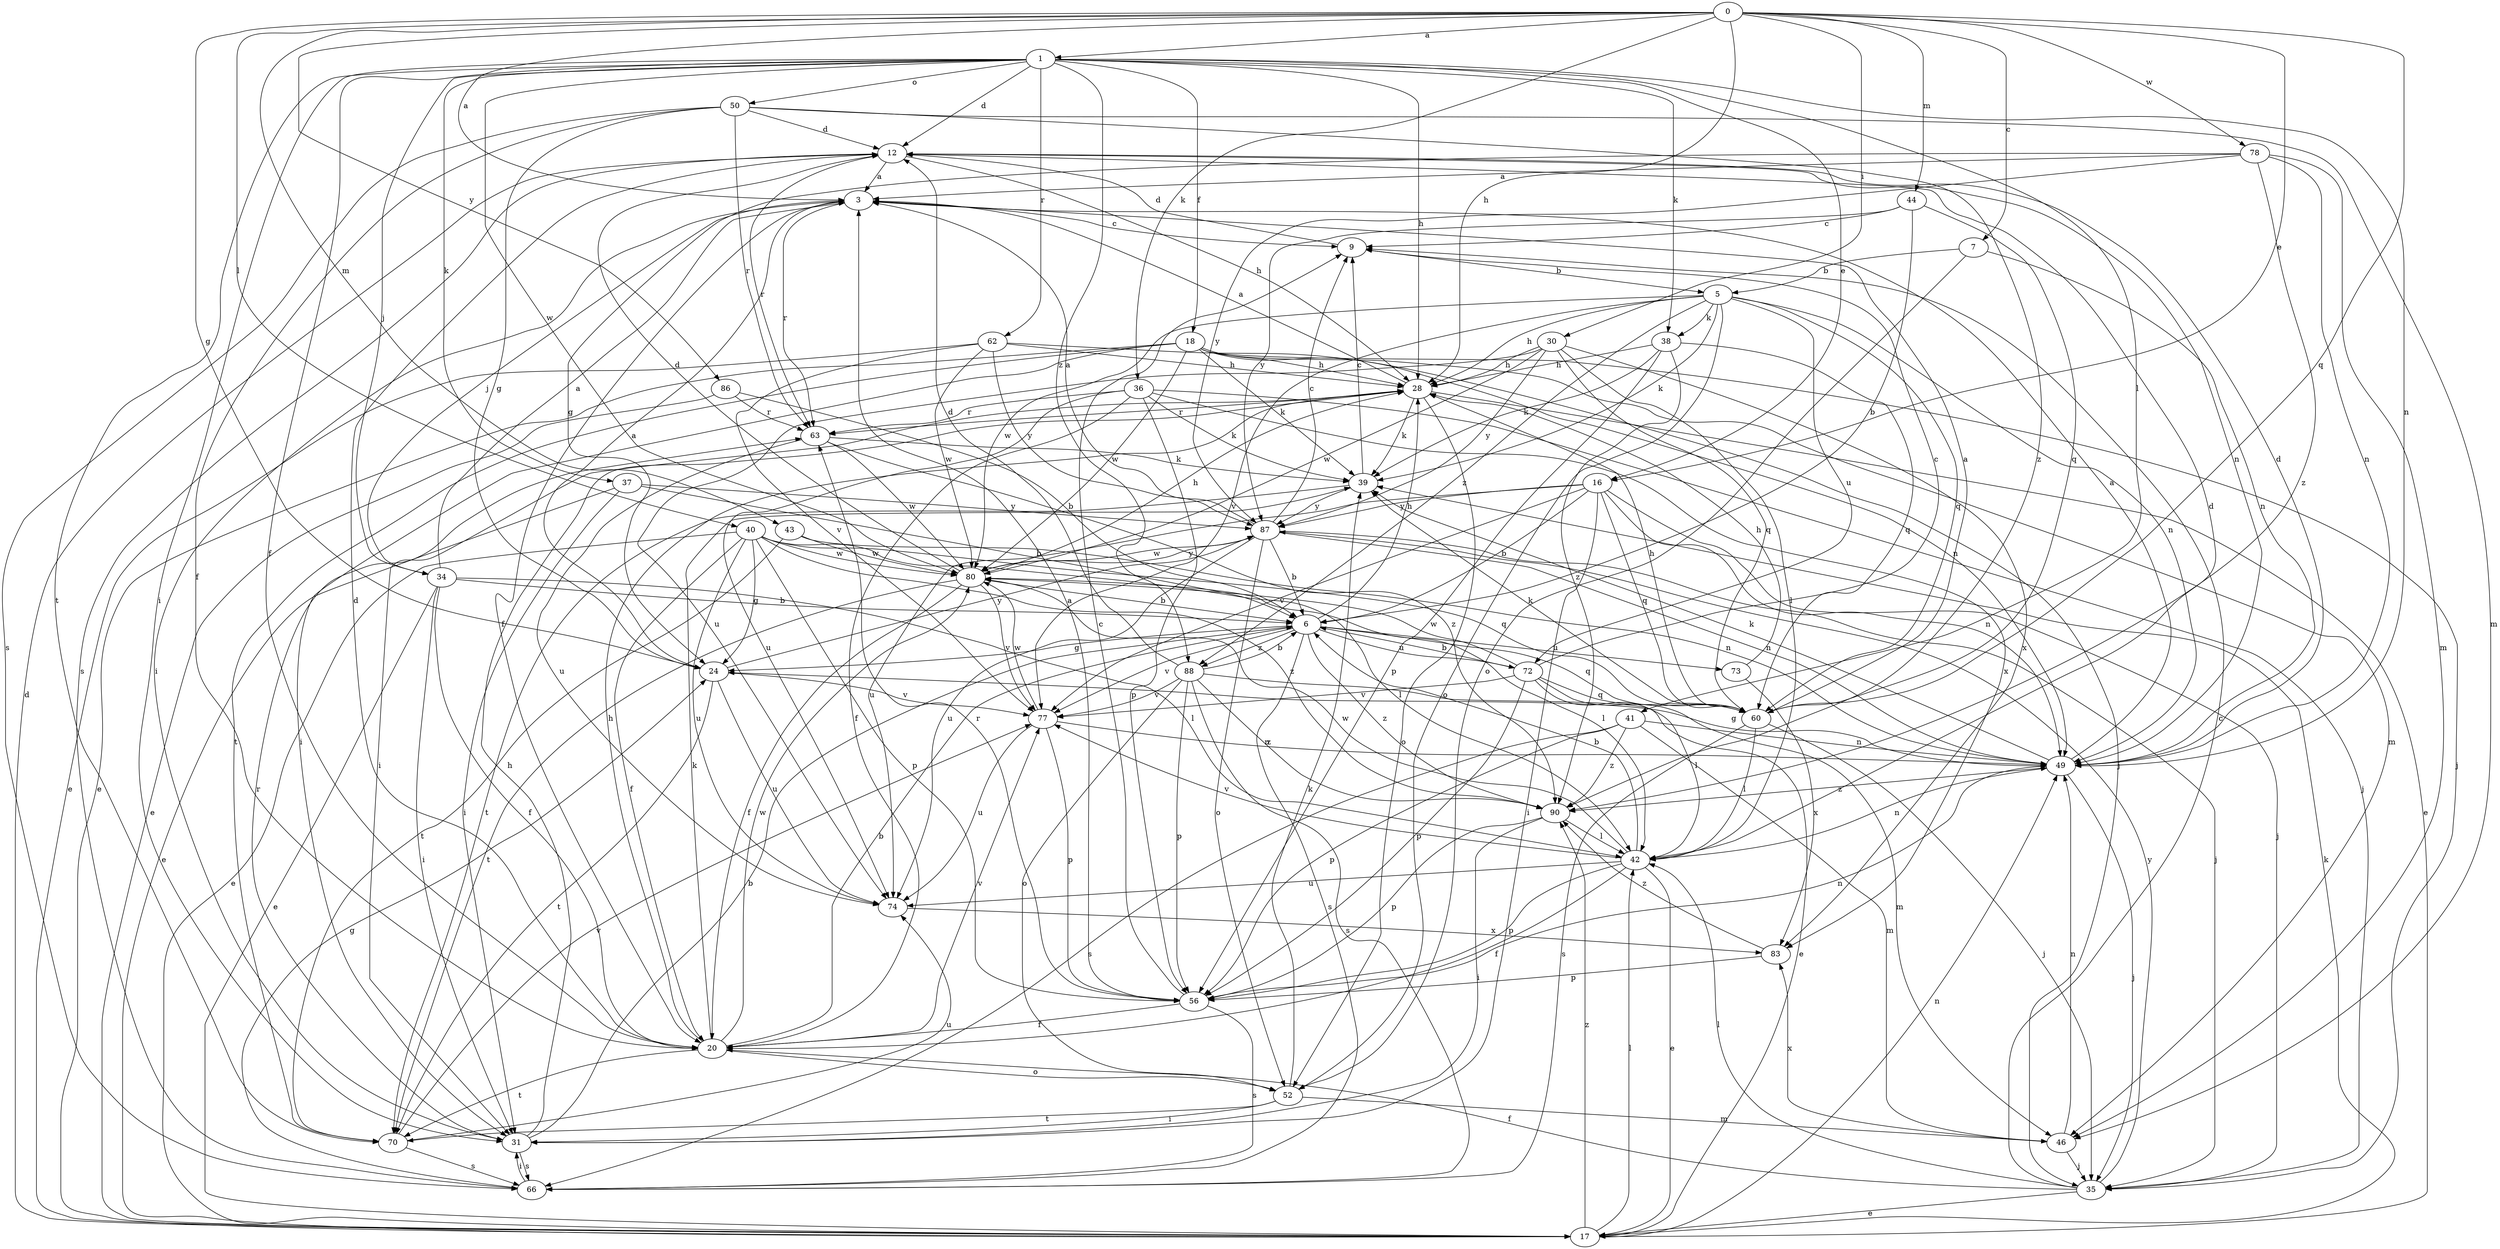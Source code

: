 strict digraph  {
0;
1;
3;
5;
6;
7;
9;
12;
16;
17;
18;
20;
24;
28;
30;
31;
34;
35;
36;
37;
38;
39;
40;
41;
42;
43;
44;
46;
49;
50;
52;
56;
60;
62;
63;
66;
70;
72;
73;
74;
77;
78;
80;
83;
86;
87;
88;
90;
0 -> 1  [label=a];
0 -> 3  [label=a];
0 -> 7  [label=c];
0 -> 16  [label=e];
0 -> 24  [label=g];
0 -> 28  [label=h];
0 -> 30  [label=i];
0 -> 36  [label=k];
0 -> 40  [label=l];
0 -> 43  [label=m];
0 -> 44  [label=m];
0 -> 60  [label=q];
0 -> 78  [label=w];
0 -> 86  [label=y];
1 -> 12  [label=d];
1 -> 16  [label=e];
1 -> 18  [label=f];
1 -> 20  [label=f];
1 -> 28  [label=h];
1 -> 31  [label=i];
1 -> 34  [label=j];
1 -> 37  [label=k];
1 -> 38  [label=k];
1 -> 41  [label=l];
1 -> 49  [label=n];
1 -> 50  [label=o];
1 -> 62  [label=r];
1 -> 70  [label=t];
1 -> 80  [label=w];
1 -> 88  [label=z];
3 -> 9  [label=c];
3 -> 20  [label=f];
3 -> 31  [label=i];
3 -> 34  [label=j];
3 -> 63  [label=r];
5 -> 28  [label=h];
5 -> 38  [label=k];
5 -> 39  [label=k];
5 -> 49  [label=n];
5 -> 52  [label=o];
5 -> 60  [label=q];
5 -> 72  [label=u];
5 -> 77  [label=v];
5 -> 80  [label=w];
5 -> 88  [label=z];
6 -> 24  [label=g];
6 -> 28  [label=h];
6 -> 60  [label=q];
6 -> 66  [label=s];
6 -> 72  [label=u];
6 -> 73  [label=u];
6 -> 77  [label=v];
6 -> 88  [label=z];
6 -> 90  [label=z];
7 -> 5  [label=b];
7 -> 49  [label=n];
7 -> 52  [label=o];
9 -> 5  [label=b];
9 -> 12  [label=d];
12 -> 3  [label=a];
12 -> 28  [label=h];
12 -> 49  [label=n];
12 -> 63  [label=r];
12 -> 66  [label=s];
16 -> 6  [label=b];
16 -> 31  [label=i];
16 -> 35  [label=j];
16 -> 49  [label=n];
16 -> 60  [label=q];
16 -> 74  [label=u];
16 -> 77  [label=v];
16 -> 87  [label=y];
17 -> 12  [label=d];
17 -> 39  [label=k];
17 -> 42  [label=l];
17 -> 49  [label=n];
17 -> 90  [label=z];
18 -> 17  [label=e];
18 -> 28  [label=h];
18 -> 31  [label=i];
18 -> 35  [label=j];
18 -> 39  [label=k];
18 -> 46  [label=m];
18 -> 49  [label=n];
18 -> 70  [label=t];
18 -> 80  [label=w];
20 -> 6  [label=b];
20 -> 12  [label=d];
20 -> 28  [label=h];
20 -> 39  [label=k];
20 -> 52  [label=o];
20 -> 70  [label=t];
20 -> 77  [label=v];
20 -> 80  [label=w];
24 -> 3  [label=a];
24 -> 70  [label=t];
24 -> 74  [label=u];
24 -> 77  [label=v];
24 -> 87  [label=y];
28 -> 3  [label=a];
28 -> 17  [label=e];
28 -> 31  [label=i];
28 -> 39  [label=k];
28 -> 52  [label=o];
28 -> 63  [label=r];
30 -> 28  [label=h];
30 -> 42  [label=l];
30 -> 60  [label=q];
30 -> 74  [label=u];
30 -> 80  [label=w];
30 -> 83  [label=x];
30 -> 87  [label=y];
31 -> 6  [label=b];
31 -> 28  [label=h];
31 -> 63  [label=r];
31 -> 66  [label=s];
34 -> 3  [label=a];
34 -> 6  [label=b];
34 -> 17  [label=e];
34 -> 20  [label=f];
34 -> 31  [label=i];
34 -> 42  [label=l];
35 -> 9  [label=c];
35 -> 17  [label=e];
35 -> 20  [label=f];
35 -> 42  [label=l];
35 -> 87  [label=y];
36 -> 20  [label=f];
36 -> 35  [label=j];
36 -> 39  [label=k];
36 -> 56  [label=p];
36 -> 63  [label=r];
36 -> 74  [label=u];
36 -> 83  [label=x];
37 -> 6  [label=b];
37 -> 17  [label=e];
37 -> 31  [label=i];
37 -> 87  [label=y];
38 -> 28  [label=h];
38 -> 39  [label=k];
38 -> 56  [label=p];
38 -> 60  [label=q];
38 -> 90  [label=z];
39 -> 9  [label=c];
39 -> 70  [label=t];
39 -> 87  [label=y];
40 -> 17  [label=e];
40 -> 20  [label=f];
40 -> 24  [label=g];
40 -> 42  [label=l];
40 -> 56  [label=p];
40 -> 60  [label=q];
40 -> 74  [label=u];
40 -> 80  [label=w];
40 -> 90  [label=z];
41 -> 46  [label=m];
41 -> 49  [label=n];
41 -> 56  [label=p];
41 -> 66  [label=s];
41 -> 90  [label=z];
42 -> 6  [label=b];
42 -> 12  [label=d];
42 -> 17  [label=e];
42 -> 20  [label=f];
42 -> 49  [label=n];
42 -> 56  [label=p];
42 -> 74  [label=u];
42 -> 77  [label=v];
42 -> 80  [label=w];
43 -> 49  [label=n];
43 -> 70  [label=t];
43 -> 80  [label=w];
44 -> 6  [label=b];
44 -> 9  [label=c];
44 -> 60  [label=q];
44 -> 87  [label=y];
46 -> 35  [label=j];
46 -> 49  [label=n];
46 -> 83  [label=x];
49 -> 3  [label=a];
49 -> 12  [label=d];
49 -> 24  [label=g];
49 -> 35  [label=j];
49 -> 39  [label=k];
49 -> 90  [label=z];
50 -> 12  [label=d];
50 -> 20  [label=f];
50 -> 24  [label=g];
50 -> 46  [label=m];
50 -> 63  [label=r];
50 -> 66  [label=s];
50 -> 90  [label=z];
52 -> 31  [label=i];
52 -> 39  [label=k];
52 -> 46  [label=m];
52 -> 70  [label=t];
56 -> 3  [label=a];
56 -> 9  [label=c];
56 -> 20  [label=f];
56 -> 49  [label=n];
56 -> 63  [label=r];
56 -> 66  [label=s];
60 -> 3  [label=a];
60 -> 28  [label=h];
60 -> 35  [label=j];
60 -> 39  [label=k];
60 -> 42  [label=l];
60 -> 66  [label=s];
62 -> 17  [label=e];
62 -> 28  [label=h];
62 -> 35  [label=j];
62 -> 77  [label=v];
62 -> 80  [label=w];
62 -> 87  [label=y];
63 -> 39  [label=k];
63 -> 74  [label=u];
63 -> 80  [label=w];
63 -> 90  [label=z];
66 -> 24  [label=g];
66 -> 31  [label=i];
70 -> 66  [label=s];
70 -> 74  [label=u];
70 -> 77  [label=v];
72 -> 6  [label=b];
72 -> 9  [label=c];
72 -> 42  [label=l];
72 -> 46  [label=m];
72 -> 56  [label=p];
72 -> 60  [label=q];
72 -> 77  [label=v];
72 -> 80  [label=w];
73 -> 28  [label=h];
73 -> 83  [label=x];
74 -> 83  [label=x];
77 -> 49  [label=n];
77 -> 56  [label=p];
77 -> 74  [label=u];
77 -> 80  [label=w];
78 -> 3  [label=a];
78 -> 24  [label=g];
78 -> 46  [label=m];
78 -> 49  [label=n];
78 -> 87  [label=y];
78 -> 90  [label=z];
80 -> 6  [label=b];
80 -> 12  [label=d];
80 -> 20  [label=f];
80 -> 28  [label=h];
80 -> 42  [label=l];
80 -> 70  [label=t];
80 -> 77  [label=v];
80 -> 87  [label=y];
83 -> 56  [label=p];
83 -> 90  [label=z];
86 -> 6  [label=b];
86 -> 17  [label=e];
86 -> 63  [label=r];
87 -> 3  [label=a];
87 -> 6  [label=b];
87 -> 9  [label=c];
87 -> 35  [label=j];
87 -> 49  [label=n];
87 -> 52  [label=o];
87 -> 74  [label=u];
87 -> 80  [label=w];
88 -> 6  [label=b];
88 -> 12  [label=d];
88 -> 17  [label=e];
88 -> 52  [label=o];
88 -> 56  [label=p];
88 -> 66  [label=s];
88 -> 77  [label=v];
88 -> 90  [label=z];
90 -> 31  [label=i];
90 -> 42  [label=l];
90 -> 56  [label=p];
}
